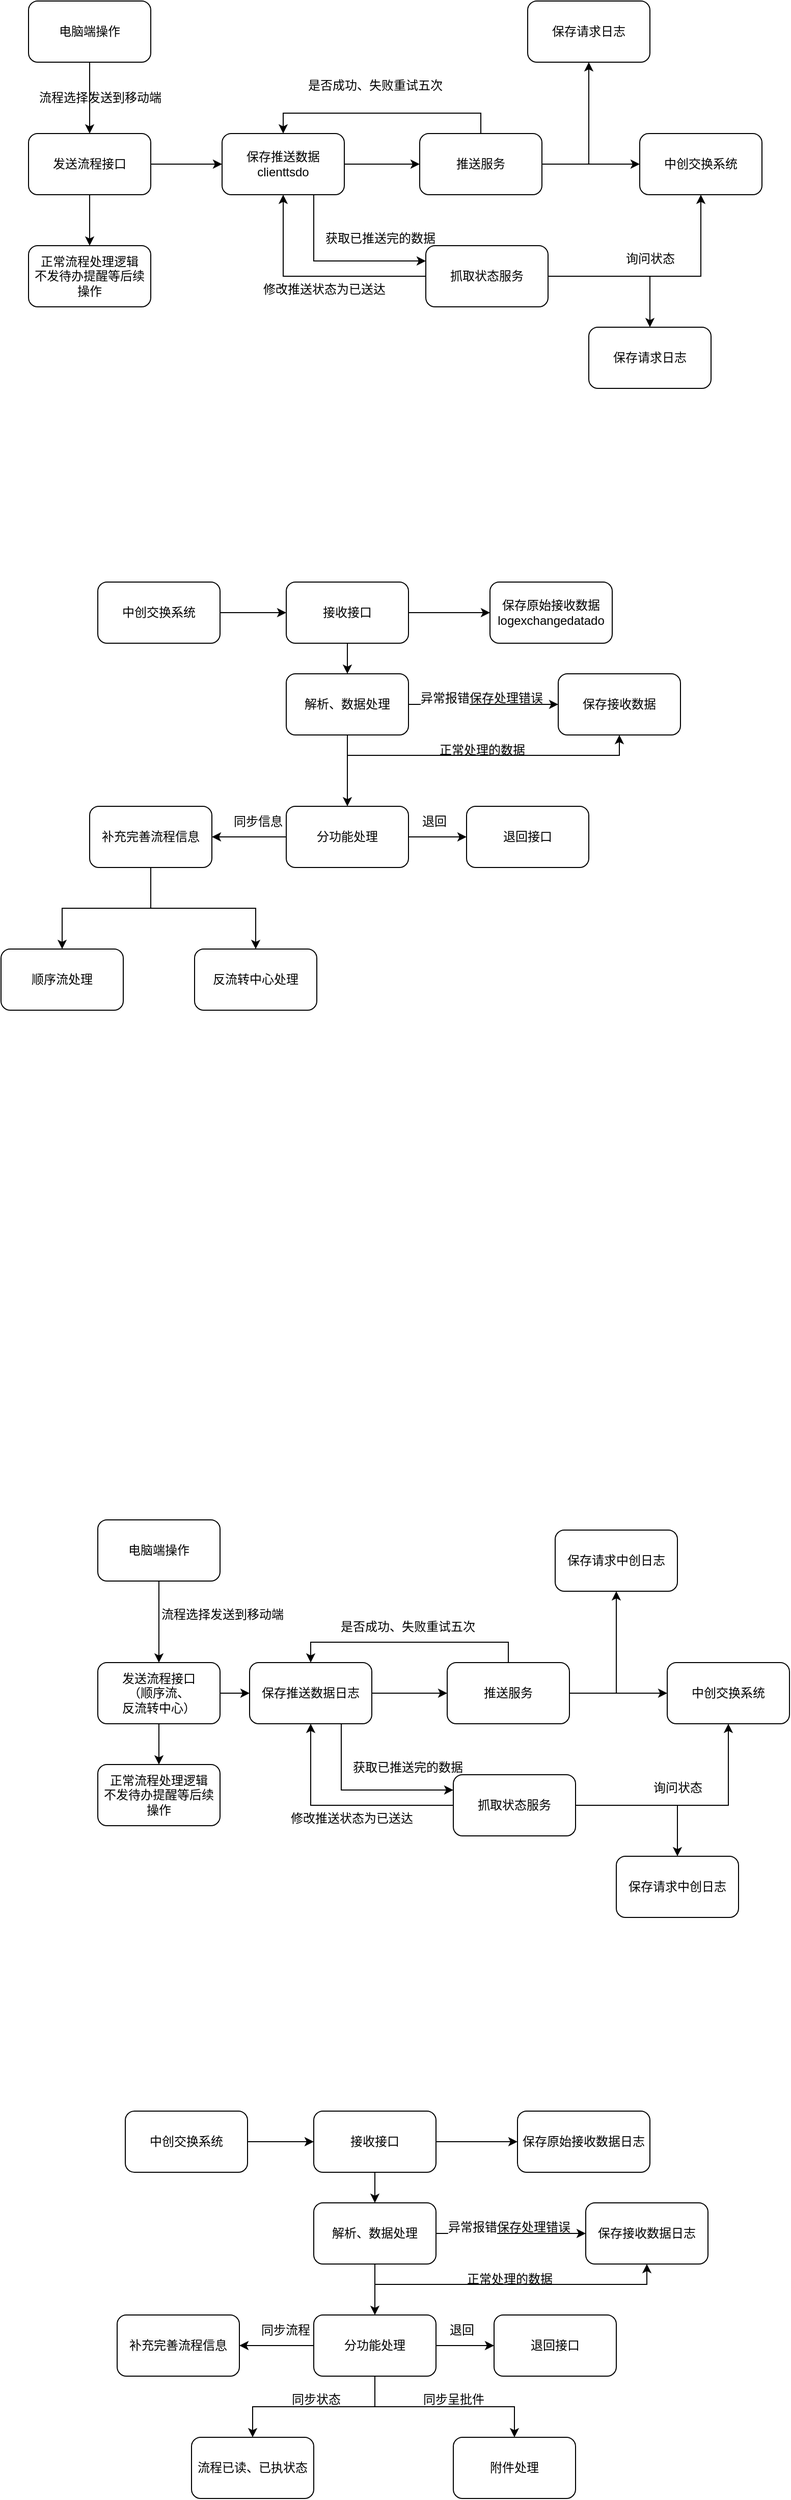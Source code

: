 <mxfile version="23.1.5" type="github">
  <diagram name="第 1 页" id="dwYOAPRFAbXnTIJdFP2D">
    <mxGraphModel dx="1034" dy="1661" grid="1" gridSize="10" guides="1" tooltips="1" connect="1" arrows="1" fold="1" page="1" pageScale="1" pageWidth="827" pageHeight="1169" math="0" shadow="0">
      <root>
        <mxCell id="0" />
        <mxCell id="1" parent="0" />
        <mxCell id="w_-Rmg408Bc-ehyTXncQ-9" style="edgeStyle=orthogonalEdgeStyle;rounded=0;orthogonalLoop=1;jettySize=auto;html=1;exitX=1;exitY=0.5;exitDx=0;exitDy=0;entryX=0;entryY=0.5;entryDx=0;entryDy=0;" edge="1" parent="1" source="w_-Rmg408Bc-ehyTXncQ-1" target="w_-Rmg408Bc-ehyTXncQ-5">
          <mxGeometry relative="1" as="geometry" />
        </mxCell>
        <mxCell id="w_-Rmg408Bc-ehyTXncQ-12" style="edgeStyle=orthogonalEdgeStyle;rounded=0;orthogonalLoop=1;jettySize=auto;html=1;exitX=0.5;exitY=1;exitDx=0;exitDy=0;entryX=0.5;entryY=0;entryDx=0;entryDy=0;" edge="1" parent="1" source="w_-Rmg408Bc-ehyTXncQ-1" target="w_-Rmg408Bc-ehyTXncQ-2">
          <mxGeometry relative="1" as="geometry" />
        </mxCell>
        <mxCell id="w_-Rmg408Bc-ehyTXncQ-1" value="发送流程接口" style="rounded=1;whiteSpace=wrap;html=1;" vertex="1" parent="1">
          <mxGeometry x="30" y="80" width="120" height="60" as="geometry" />
        </mxCell>
        <mxCell id="w_-Rmg408Bc-ehyTXncQ-2" value="正常流程处理逻辑&lt;br&gt;不发待办提醒等后续操作" style="rounded=1;whiteSpace=wrap;html=1;" vertex="1" parent="1">
          <mxGeometry x="30" y="190" width="120" height="60" as="geometry" />
        </mxCell>
        <mxCell id="w_-Rmg408Bc-ehyTXncQ-10" style="edgeStyle=orthogonalEdgeStyle;rounded=0;orthogonalLoop=1;jettySize=auto;html=1;exitX=0.5;exitY=1;exitDx=0;exitDy=0;entryX=0.5;entryY=0;entryDx=0;entryDy=0;" edge="1" parent="1" source="w_-Rmg408Bc-ehyTXncQ-3" target="w_-Rmg408Bc-ehyTXncQ-1">
          <mxGeometry relative="1" as="geometry" />
        </mxCell>
        <mxCell id="w_-Rmg408Bc-ehyTXncQ-3" value="电脑端操作" style="rounded=1;whiteSpace=wrap;html=1;" vertex="1" parent="1">
          <mxGeometry x="30" y="-50" width="120" height="60" as="geometry" />
        </mxCell>
        <mxCell id="w_-Rmg408Bc-ehyTXncQ-4" value="保存原始接收数据logexchangedatado" style="rounded=1;whiteSpace=wrap;html=1;" vertex="1" parent="1">
          <mxGeometry x="483" y="520" width="120" height="60" as="geometry" />
        </mxCell>
        <mxCell id="w_-Rmg408Bc-ehyTXncQ-26" style="edgeStyle=orthogonalEdgeStyle;rounded=0;orthogonalLoop=1;jettySize=auto;html=1;exitX=1;exitY=0.5;exitDx=0;exitDy=0;entryX=0;entryY=0.5;entryDx=0;entryDy=0;" edge="1" parent="1" source="w_-Rmg408Bc-ehyTXncQ-5" target="w_-Rmg408Bc-ehyTXncQ-6">
          <mxGeometry relative="1" as="geometry" />
        </mxCell>
        <mxCell id="w_-Rmg408Bc-ehyTXncQ-41" style="edgeStyle=orthogonalEdgeStyle;rounded=0;orthogonalLoop=1;jettySize=auto;html=1;exitX=0.75;exitY=1;exitDx=0;exitDy=0;entryX=0;entryY=0.25;entryDx=0;entryDy=0;" edge="1" parent="1" source="w_-Rmg408Bc-ehyTXncQ-5" target="w_-Rmg408Bc-ehyTXncQ-37">
          <mxGeometry relative="1" as="geometry" />
        </mxCell>
        <mxCell id="w_-Rmg408Bc-ehyTXncQ-5" value="保存推送数据&lt;br&gt;clienttsdo" style="rounded=1;whiteSpace=wrap;html=1;" vertex="1" parent="1">
          <mxGeometry x="220" y="80" width="120" height="60" as="geometry" />
        </mxCell>
        <mxCell id="w_-Rmg408Bc-ehyTXncQ-33" style="edgeStyle=orthogonalEdgeStyle;rounded=0;orthogonalLoop=1;jettySize=auto;html=1;exitX=1;exitY=0.5;exitDx=0;exitDy=0;entryX=0;entryY=0.5;entryDx=0;entryDy=0;" edge="1" parent="1" source="w_-Rmg408Bc-ehyTXncQ-6" target="w_-Rmg408Bc-ehyTXncQ-7">
          <mxGeometry relative="1" as="geometry" />
        </mxCell>
        <mxCell id="w_-Rmg408Bc-ehyTXncQ-35" style="edgeStyle=orthogonalEdgeStyle;rounded=0;orthogonalLoop=1;jettySize=auto;html=1;exitX=1;exitY=0.5;exitDx=0;exitDy=0;entryX=0.5;entryY=1;entryDx=0;entryDy=0;" edge="1" parent="1" source="w_-Rmg408Bc-ehyTXncQ-6" target="w_-Rmg408Bc-ehyTXncQ-34">
          <mxGeometry relative="1" as="geometry" />
        </mxCell>
        <mxCell id="w_-Rmg408Bc-ehyTXncQ-44" style="edgeStyle=orthogonalEdgeStyle;rounded=0;orthogonalLoop=1;jettySize=auto;html=1;exitX=0.5;exitY=0;exitDx=0;exitDy=0;entryX=0.5;entryY=0;entryDx=0;entryDy=0;" edge="1" parent="1" source="w_-Rmg408Bc-ehyTXncQ-6" target="w_-Rmg408Bc-ehyTXncQ-5">
          <mxGeometry relative="1" as="geometry" />
        </mxCell>
        <mxCell id="w_-Rmg408Bc-ehyTXncQ-6" value="推送服务" style="rounded=1;whiteSpace=wrap;html=1;" vertex="1" parent="1">
          <mxGeometry x="414" y="80" width="120" height="60" as="geometry" />
        </mxCell>
        <mxCell id="w_-Rmg408Bc-ehyTXncQ-7" value="中创交换系统" style="rounded=1;whiteSpace=wrap;html=1;" vertex="1" parent="1">
          <mxGeometry x="630" y="80" width="120" height="60" as="geometry" />
        </mxCell>
        <mxCell id="w_-Rmg408Bc-ehyTXncQ-13" style="edgeStyle=orthogonalEdgeStyle;rounded=0;orthogonalLoop=1;jettySize=auto;html=1;exitX=1;exitY=0.5;exitDx=0;exitDy=0;entryX=0;entryY=0.5;entryDx=0;entryDy=0;" edge="1" parent="1" source="w_-Rmg408Bc-ehyTXncQ-8" target="w_-Rmg408Bc-ehyTXncQ-4">
          <mxGeometry relative="1" as="geometry" />
        </mxCell>
        <mxCell id="w_-Rmg408Bc-ehyTXncQ-15" style="edgeStyle=orthogonalEdgeStyle;rounded=0;orthogonalLoop=1;jettySize=auto;html=1;exitX=0.5;exitY=1;exitDx=0;exitDy=0;entryX=0.5;entryY=0;entryDx=0;entryDy=0;" edge="1" parent="1" source="w_-Rmg408Bc-ehyTXncQ-8" target="w_-Rmg408Bc-ehyTXncQ-14">
          <mxGeometry relative="1" as="geometry" />
        </mxCell>
        <mxCell id="w_-Rmg408Bc-ehyTXncQ-8" value="接收接口" style="rounded=1;whiteSpace=wrap;html=1;" vertex="1" parent="1">
          <mxGeometry x="283" y="520" width="120" height="60" as="geometry" />
        </mxCell>
        <mxCell id="w_-Rmg408Bc-ehyTXncQ-11" value="流程选择发送到移动端" style="text;html=1;align=center;verticalAlign=middle;resizable=0;points=[];autosize=1;strokeColor=none;fillColor=none;" vertex="1" parent="1">
          <mxGeometry x="30" y="30" width="140" height="30" as="geometry" />
        </mxCell>
        <mxCell id="w_-Rmg408Bc-ehyTXncQ-64" style="edgeStyle=orthogonalEdgeStyle;rounded=0;orthogonalLoop=1;jettySize=auto;html=1;exitX=1;exitY=0.5;exitDx=0;exitDy=0;" edge="1" parent="1" source="w_-Rmg408Bc-ehyTXncQ-14" target="w_-Rmg408Bc-ehyTXncQ-60">
          <mxGeometry relative="1" as="geometry" />
        </mxCell>
        <mxCell id="w_-Rmg408Bc-ehyTXncQ-66" style="edgeStyle=orthogonalEdgeStyle;rounded=0;orthogonalLoop=1;jettySize=auto;html=1;exitX=0.5;exitY=1;exitDx=0;exitDy=0;entryX=0.5;entryY=1;entryDx=0;entryDy=0;" edge="1" parent="1" source="w_-Rmg408Bc-ehyTXncQ-14" target="w_-Rmg408Bc-ehyTXncQ-60">
          <mxGeometry relative="1" as="geometry" />
        </mxCell>
        <mxCell id="w_-Rmg408Bc-ehyTXncQ-69" style="edgeStyle=orthogonalEdgeStyle;rounded=0;orthogonalLoop=1;jettySize=auto;html=1;exitX=0.5;exitY=1;exitDx=0;exitDy=0;" edge="1" parent="1" source="w_-Rmg408Bc-ehyTXncQ-14" target="w_-Rmg408Bc-ehyTXncQ-67">
          <mxGeometry relative="1" as="geometry" />
        </mxCell>
        <mxCell id="w_-Rmg408Bc-ehyTXncQ-14" value="解析、数据处理" style="rounded=1;whiteSpace=wrap;html=1;" vertex="1" parent="1">
          <mxGeometry x="283" y="610" width="120" height="60" as="geometry" />
        </mxCell>
        <mxCell id="w_-Rmg408Bc-ehyTXncQ-18" value="&lt;span style=&quot;color: rgb(0, 0, 0); font-family: Helvetica; font-size: 12px; font-style: normal; font-variant-ligatures: normal; font-variant-caps: normal; font-weight: 400; letter-spacing: normal; orphans: 2; text-align: center; text-indent: 0px; text-transform: none; widows: 2; word-spacing: 0px; -webkit-text-stroke-width: 0px; background-color: rgb(251, 251, 251); text-decoration-thickness: initial; text-decoration-style: initial; text-decoration-color: initial; float: none; display: inline !important;&quot;&gt;异常报错&lt;/span&gt;保存处理错误" style="text;whiteSpace=wrap;html=1;" vertex="1" parent="1">
          <mxGeometry x="413" y="620" width="147" height="40" as="geometry" />
        </mxCell>
        <mxCell id="w_-Rmg408Bc-ehyTXncQ-24" style="edgeStyle=orthogonalEdgeStyle;rounded=0;orthogonalLoop=1;jettySize=auto;html=1;exitX=0.5;exitY=1;exitDx=0;exitDy=0;" edge="1" parent="1" source="w_-Rmg408Bc-ehyTXncQ-20" target="w_-Rmg408Bc-ehyTXncQ-23">
          <mxGeometry relative="1" as="geometry" />
        </mxCell>
        <mxCell id="w_-Rmg408Bc-ehyTXncQ-25" style="edgeStyle=orthogonalEdgeStyle;rounded=0;orthogonalLoop=1;jettySize=auto;html=1;exitX=0.5;exitY=1;exitDx=0;exitDy=0;entryX=0.5;entryY=0;entryDx=0;entryDy=0;" edge="1" parent="1" source="w_-Rmg408Bc-ehyTXncQ-20" target="w_-Rmg408Bc-ehyTXncQ-22">
          <mxGeometry relative="1" as="geometry" />
        </mxCell>
        <mxCell id="w_-Rmg408Bc-ehyTXncQ-20" value="&lt;span style=&quot;color: rgb(0, 0, 0); font-family: Helvetica; font-size: 12px; font-style: normal; font-variant-ligatures: normal; font-variant-caps: normal; font-weight: 400; letter-spacing: normal; orphans: 2; text-align: center; text-indent: 0px; text-transform: none; widows: 2; word-spacing: 0px; -webkit-text-stroke-width: 0px; background-color: rgb(251, 251, 251); text-decoration-thickness: initial; text-decoration-style: initial; text-decoration-color: initial; float: none; display: inline !important;&quot;&gt;补充完善流程信息&lt;/span&gt;" style="rounded=1;whiteSpace=wrap;html=1;" vertex="1" parent="1">
          <mxGeometry x="90" y="740" width="120" height="60" as="geometry" />
        </mxCell>
        <mxCell id="w_-Rmg408Bc-ehyTXncQ-22" value="反流转中心处理" style="rounded=1;whiteSpace=wrap;html=1;" vertex="1" parent="1">
          <mxGeometry x="193" y="880" width="120" height="60" as="geometry" />
        </mxCell>
        <mxCell id="w_-Rmg408Bc-ehyTXncQ-23" value="顺序流处理" style="rounded=1;whiteSpace=wrap;html=1;" vertex="1" parent="1">
          <mxGeometry x="3" y="880" width="120" height="60" as="geometry" />
        </mxCell>
        <mxCell id="w_-Rmg408Bc-ehyTXncQ-34" value="保存请求&lt;span style=&quot;background-color: initial;&quot;&gt;日志&lt;/span&gt;" style="rounded=1;whiteSpace=wrap;html=1;" vertex="1" parent="1">
          <mxGeometry x="520" y="-50" width="120" height="60" as="geometry" />
        </mxCell>
        <mxCell id="w_-Rmg408Bc-ehyTXncQ-38" style="edgeStyle=orthogonalEdgeStyle;rounded=0;orthogonalLoop=1;jettySize=auto;html=1;exitX=1;exitY=0.5;exitDx=0;exitDy=0;entryX=0.5;entryY=1;entryDx=0;entryDy=0;" edge="1" parent="1" source="w_-Rmg408Bc-ehyTXncQ-37" target="w_-Rmg408Bc-ehyTXncQ-7">
          <mxGeometry relative="1" as="geometry" />
        </mxCell>
        <mxCell id="w_-Rmg408Bc-ehyTXncQ-40" style="edgeStyle=orthogonalEdgeStyle;rounded=0;orthogonalLoop=1;jettySize=auto;html=1;exitX=0;exitY=0.5;exitDx=0;exitDy=0;entryX=0.5;entryY=1;entryDx=0;entryDy=0;" edge="1" parent="1" source="w_-Rmg408Bc-ehyTXncQ-37" target="w_-Rmg408Bc-ehyTXncQ-5">
          <mxGeometry relative="1" as="geometry" />
        </mxCell>
        <mxCell id="w_-Rmg408Bc-ehyTXncQ-59" style="edgeStyle=orthogonalEdgeStyle;rounded=0;orthogonalLoop=1;jettySize=auto;html=1;exitX=1;exitY=0.5;exitDx=0;exitDy=0;entryX=0.5;entryY=0;entryDx=0;entryDy=0;" edge="1" parent="1" source="w_-Rmg408Bc-ehyTXncQ-37" target="w_-Rmg408Bc-ehyTXncQ-56">
          <mxGeometry relative="1" as="geometry" />
        </mxCell>
        <mxCell id="w_-Rmg408Bc-ehyTXncQ-37" value="抓取状态服务" style="rounded=1;whiteSpace=wrap;html=1;" vertex="1" parent="1">
          <mxGeometry x="420" y="190" width="120" height="60" as="geometry" />
        </mxCell>
        <mxCell id="w_-Rmg408Bc-ehyTXncQ-39" value="询问状态" style="text;html=1;align=center;verticalAlign=middle;resizable=0;points=[];autosize=1;strokeColor=none;fillColor=none;" vertex="1" parent="1">
          <mxGeometry x="605" y="188" width="70" height="30" as="geometry" />
        </mxCell>
        <mxCell id="w_-Rmg408Bc-ehyTXncQ-42" value="获取已推送完的数据" style="text;html=1;align=center;verticalAlign=middle;resizable=0;points=[];autosize=1;strokeColor=none;fillColor=none;" vertex="1" parent="1">
          <mxGeometry x="310" y="168" width="130" height="30" as="geometry" />
        </mxCell>
        <mxCell id="w_-Rmg408Bc-ehyTXncQ-43" value="修改推送状态为已送达" style="text;html=1;align=center;verticalAlign=middle;resizable=0;points=[];autosize=1;strokeColor=none;fillColor=none;" vertex="1" parent="1">
          <mxGeometry x="250" y="218" width="140" height="30" as="geometry" />
        </mxCell>
        <mxCell id="w_-Rmg408Bc-ehyTXncQ-45" value="是否成功、失败重试五次" style="text;html=1;align=center;verticalAlign=middle;resizable=0;points=[];autosize=1;strokeColor=none;fillColor=none;" vertex="1" parent="1">
          <mxGeometry x="290" y="18" width="160" height="30" as="geometry" />
        </mxCell>
        <mxCell id="w_-Rmg408Bc-ehyTXncQ-55" style="edgeStyle=orthogonalEdgeStyle;rounded=0;orthogonalLoop=1;jettySize=auto;html=1;exitX=1;exitY=0.5;exitDx=0;exitDy=0;entryX=0;entryY=0.5;entryDx=0;entryDy=0;" edge="1" parent="1" source="w_-Rmg408Bc-ehyTXncQ-54" target="w_-Rmg408Bc-ehyTXncQ-8">
          <mxGeometry relative="1" as="geometry" />
        </mxCell>
        <mxCell id="w_-Rmg408Bc-ehyTXncQ-54" value="中创交换系统" style="rounded=1;whiteSpace=wrap;html=1;" vertex="1" parent="1">
          <mxGeometry x="98" y="520" width="120" height="60" as="geometry" />
        </mxCell>
        <mxCell id="w_-Rmg408Bc-ehyTXncQ-56" value="保存请求日志" style="rounded=1;whiteSpace=wrap;html=1;" vertex="1" parent="1">
          <mxGeometry x="580" y="270" width="120" height="60" as="geometry" />
        </mxCell>
        <mxCell id="w_-Rmg408Bc-ehyTXncQ-60" value="保存接收数据" style="rounded=1;whiteSpace=wrap;html=1;" vertex="1" parent="1">
          <mxGeometry x="550" y="610" width="120" height="60" as="geometry" />
        </mxCell>
        <mxCell id="w_-Rmg408Bc-ehyTXncQ-65" value="正常处理的数据" style="text;html=1;align=center;verticalAlign=middle;resizable=0;points=[];autosize=1;strokeColor=none;fillColor=none;" vertex="1" parent="1">
          <mxGeometry x="420" y="670" width="110" height="30" as="geometry" />
        </mxCell>
        <mxCell id="w_-Rmg408Bc-ehyTXncQ-71" style="edgeStyle=orthogonalEdgeStyle;rounded=0;orthogonalLoop=1;jettySize=auto;html=1;exitX=0;exitY=0.5;exitDx=0;exitDy=0;entryX=1;entryY=0.5;entryDx=0;entryDy=0;" edge="1" parent="1" source="w_-Rmg408Bc-ehyTXncQ-67" target="w_-Rmg408Bc-ehyTXncQ-20">
          <mxGeometry relative="1" as="geometry" />
        </mxCell>
        <mxCell id="w_-Rmg408Bc-ehyTXncQ-73" style="edgeStyle=orthogonalEdgeStyle;rounded=0;orthogonalLoop=1;jettySize=auto;html=1;exitX=1;exitY=0.5;exitDx=0;exitDy=0;" edge="1" parent="1" source="w_-Rmg408Bc-ehyTXncQ-67" target="w_-Rmg408Bc-ehyTXncQ-72">
          <mxGeometry relative="1" as="geometry" />
        </mxCell>
        <mxCell id="w_-Rmg408Bc-ehyTXncQ-67" value="分功能处理" style="rounded=1;whiteSpace=wrap;html=1;" vertex="1" parent="1">
          <mxGeometry x="283" y="740" width="120" height="60" as="geometry" />
        </mxCell>
        <mxCell id="w_-Rmg408Bc-ehyTXncQ-70" value="同步信息" style="text;html=1;align=center;verticalAlign=middle;resizable=0;points=[];autosize=1;strokeColor=none;fillColor=none;" vertex="1" parent="1">
          <mxGeometry x="220" y="740" width="70" height="30" as="geometry" />
        </mxCell>
        <mxCell id="w_-Rmg408Bc-ehyTXncQ-72" value="退回接口" style="rounded=1;whiteSpace=wrap;html=1;" vertex="1" parent="1">
          <mxGeometry x="460" y="740" width="120" height="60" as="geometry" />
        </mxCell>
        <mxCell id="w_-Rmg408Bc-ehyTXncQ-74" value="退回" style="text;html=1;align=center;verticalAlign=middle;resizable=0;points=[];autosize=1;strokeColor=none;fillColor=none;" vertex="1" parent="1">
          <mxGeometry x="403" y="740" width="50" height="30" as="geometry" />
        </mxCell>
        <mxCell id="w_-Rmg408Bc-ehyTXncQ-76" style="edgeStyle=orthogonalEdgeStyle;rounded=0;orthogonalLoop=1;jettySize=auto;html=1;exitX=1;exitY=0.5;exitDx=0;exitDy=0;entryX=0;entryY=0.5;entryDx=0;entryDy=0;" edge="1" parent="1" source="w_-Rmg408Bc-ehyTXncQ-78" target="w_-Rmg408Bc-ehyTXncQ-85">
          <mxGeometry relative="1" as="geometry" />
        </mxCell>
        <mxCell id="w_-Rmg408Bc-ehyTXncQ-77" style="edgeStyle=orthogonalEdgeStyle;rounded=0;orthogonalLoop=1;jettySize=auto;html=1;exitX=0.5;exitY=1;exitDx=0;exitDy=0;entryX=0.5;entryY=0;entryDx=0;entryDy=0;" edge="1" parent="1" source="w_-Rmg408Bc-ehyTXncQ-78" target="w_-Rmg408Bc-ehyTXncQ-79">
          <mxGeometry relative="1" as="geometry" />
        </mxCell>
        <mxCell id="w_-Rmg408Bc-ehyTXncQ-78" value="发送流程接口&lt;br&gt;（顺序流、&lt;br&gt;反流转中心）" style="rounded=1;whiteSpace=wrap;html=1;" vertex="1" parent="1">
          <mxGeometry x="98" y="1580" width="120" height="60" as="geometry" />
        </mxCell>
        <mxCell id="w_-Rmg408Bc-ehyTXncQ-79" value="正常流程处理逻辑&lt;br&gt;不发待办提醒等后续操作" style="rounded=1;whiteSpace=wrap;html=1;" vertex="1" parent="1">
          <mxGeometry x="98" y="1680" width="120" height="60" as="geometry" />
        </mxCell>
        <mxCell id="w_-Rmg408Bc-ehyTXncQ-134" style="edgeStyle=orthogonalEdgeStyle;rounded=0;orthogonalLoop=1;jettySize=auto;html=1;exitX=0.5;exitY=1;exitDx=0;exitDy=0;entryX=0.5;entryY=0;entryDx=0;entryDy=0;" edge="1" parent="1" source="w_-Rmg408Bc-ehyTXncQ-81" target="w_-Rmg408Bc-ehyTXncQ-78">
          <mxGeometry relative="1" as="geometry" />
        </mxCell>
        <mxCell id="w_-Rmg408Bc-ehyTXncQ-81" value="电脑端操作" style="rounded=1;whiteSpace=wrap;html=1;" vertex="1" parent="1">
          <mxGeometry x="98" y="1440" width="120" height="60" as="geometry" />
        </mxCell>
        <mxCell id="w_-Rmg408Bc-ehyTXncQ-82" value="保存原始接收数据日志" style="rounded=1;whiteSpace=wrap;html=1;" vertex="1" parent="1">
          <mxGeometry x="510" y="2020" width="130" height="60" as="geometry" />
        </mxCell>
        <mxCell id="w_-Rmg408Bc-ehyTXncQ-83" style="edgeStyle=orthogonalEdgeStyle;rounded=0;orthogonalLoop=1;jettySize=auto;html=1;exitX=1;exitY=0.5;exitDx=0;exitDy=0;entryX=0;entryY=0.5;entryDx=0;entryDy=0;" edge="1" parent="1" source="w_-Rmg408Bc-ehyTXncQ-85" target="w_-Rmg408Bc-ehyTXncQ-89">
          <mxGeometry relative="1" as="geometry" />
        </mxCell>
        <mxCell id="w_-Rmg408Bc-ehyTXncQ-84" style="edgeStyle=orthogonalEdgeStyle;rounded=0;orthogonalLoop=1;jettySize=auto;html=1;exitX=0.75;exitY=1;exitDx=0;exitDy=0;entryX=0;entryY=0.25;entryDx=0;entryDy=0;" edge="1" parent="1" source="w_-Rmg408Bc-ehyTXncQ-85" target="w_-Rmg408Bc-ehyTXncQ-109">
          <mxGeometry relative="1" as="geometry" />
        </mxCell>
        <mxCell id="w_-Rmg408Bc-ehyTXncQ-85" value="保存推送数据日志" style="rounded=1;whiteSpace=wrap;html=1;" vertex="1" parent="1">
          <mxGeometry x="247" y="1580" width="120" height="60" as="geometry" />
        </mxCell>
        <mxCell id="w_-Rmg408Bc-ehyTXncQ-86" style="edgeStyle=orthogonalEdgeStyle;rounded=0;orthogonalLoop=1;jettySize=auto;html=1;exitX=1;exitY=0.5;exitDx=0;exitDy=0;entryX=0;entryY=0.5;entryDx=0;entryDy=0;" edge="1" parent="1" source="w_-Rmg408Bc-ehyTXncQ-89" target="w_-Rmg408Bc-ehyTXncQ-90">
          <mxGeometry relative="1" as="geometry" />
        </mxCell>
        <mxCell id="w_-Rmg408Bc-ehyTXncQ-87" style="edgeStyle=orthogonalEdgeStyle;rounded=0;orthogonalLoop=1;jettySize=auto;html=1;exitX=1;exitY=0.5;exitDx=0;exitDy=0;entryX=0.5;entryY=1;entryDx=0;entryDy=0;" edge="1" parent="1" source="w_-Rmg408Bc-ehyTXncQ-89" target="w_-Rmg408Bc-ehyTXncQ-105">
          <mxGeometry relative="1" as="geometry" />
        </mxCell>
        <mxCell id="w_-Rmg408Bc-ehyTXncQ-88" style="edgeStyle=orthogonalEdgeStyle;rounded=0;orthogonalLoop=1;jettySize=auto;html=1;exitX=0.5;exitY=0;exitDx=0;exitDy=0;entryX=0.5;entryY=0;entryDx=0;entryDy=0;" edge="1" parent="1" source="w_-Rmg408Bc-ehyTXncQ-89" target="w_-Rmg408Bc-ehyTXncQ-85">
          <mxGeometry relative="1" as="geometry" />
        </mxCell>
        <mxCell id="w_-Rmg408Bc-ehyTXncQ-89" value="推送服务" style="rounded=1;whiteSpace=wrap;html=1;" vertex="1" parent="1">
          <mxGeometry x="441" y="1580" width="120" height="60" as="geometry" />
        </mxCell>
        <mxCell id="w_-Rmg408Bc-ehyTXncQ-90" value="中创交换系统" style="rounded=1;whiteSpace=wrap;html=1;" vertex="1" parent="1">
          <mxGeometry x="657" y="1580" width="120" height="60" as="geometry" />
        </mxCell>
        <mxCell id="w_-Rmg408Bc-ehyTXncQ-91" style="edgeStyle=orthogonalEdgeStyle;rounded=0;orthogonalLoop=1;jettySize=auto;html=1;exitX=1;exitY=0.5;exitDx=0;exitDy=0;entryX=0;entryY=0.5;entryDx=0;entryDy=0;" edge="1" parent="1" source="w_-Rmg408Bc-ehyTXncQ-93" target="w_-Rmg408Bc-ehyTXncQ-82">
          <mxGeometry relative="1" as="geometry" />
        </mxCell>
        <mxCell id="w_-Rmg408Bc-ehyTXncQ-92" style="edgeStyle=orthogonalEdgeStyle;rounded=0;orthogonalLoop=1;jettySize=auto;html=1;exitX=0.5;exitY=1;exitDx=0;exitDy=0;entryX=0.5;entryY=0;entryDx=0;entryDy=0;" edge="1" parent="1" source="w_-Rmg408Bc-ehyTXncQ-93" target="w_-Rmg408Bc-ehyTXncQ-98">
          <mxGeometry relative="1" as="geometry" />
        </mxCell>
        <mxCell id="w_-Rmg408Bc-ehyTXncQ-93" value="接收接口" style="rounded=1;whiteSpace=wrap;html=1;" vertex="1" parent="1">
          <mxGeometry x="310" y="2020" width="120" height="60" as="geometry" />
        </mxCell>
        <mxCell id="w_-Rmg408Bc-ehyTXncQ-94" value="流程选择发送到移动端" style="text;html=1;align=center;verticalAlign=middle;resizable=0;points=[];autosize=1;strokeColor=none;fillColor=none;" vertex="1" parent="1">
          <mxGeometry x="150" y="1518" width="140" height="30" as="geometry" />
        </mxCell>
        <mxCell id="w_-Rmg408Bc-ehyTXncQ-95" style="edgeStyle=orthogonalEdgeStyle;rounded=0;orthogonalLoop=1;jettySize=auto;html=1;exitX=1;exitY=0.5;exitDx=0;exitDy=0;" edge="1" parent="1" source="w_-Rmg408Bc-ehyTXncQ-98" target="w_-Rmg408Bc-ehyTXncQ-117">
          <mxGeometry relative="1" as="geometry" />
        </mxCell>
        <mxCell id="w_-Rmg408Bc-ehyTXncQ-96" style="edgeStyle=orthogonalEdgeStyle;rounded=0;orthogonalLoop=1;jettySize=auto;html=1;exitX=0.5;exitY=1;exitDx=0;exitDy=0;entryX=0.5;entryY=1;entryDx=0;entryDy=0;" edge="1" parent="1" source="w_-Rmg408Bc-ehyTXncQ-98" target="w_-Rmg408Bc-ehyTXncQ-117">
          <mxGeometry relative="1" as="geometry" />
        </mxCell>
        <mxCell id="w_-Rmg408Bc-ehyTXncQ-97" style="edgeStyle=orthogonalEdgeStyle;rounded=0;orthogonalLoop=1;jettySize=auto;html=1;exitX=0.5;exitY=1;exitDx=0;exitDy=0;" edge="1" parent="1" source="w_-Rmg408Bc-ehyTXncQ-98" target="w_-Rmg408Bc-ehyTXncQ-121">
          <mxGeometry relative="1" as="geometry" />
        </mxCell>
        <mxCell id="w_-Rmg408Bc-ehyTXncQ-98" value="解析、数据处理" style="rounded=1;whiteSpace=wrap;html=1;" vertex="1" parent="1">
          <mxGeometry x="310" y="2110" width="120" height="60" as="geometry" />
        </mxCell>
        <mxCell id="w_-Rmg408Bc-ehyTXncQ-99" value="&lt;span style=&quot;color: rgb(0, 0, 0); font-family: Helvetica; font-size: 12px; font-style: normal; font-variant-ligatures: normal; font-variant-caps: normal; font-weight: 400; letter-spacing: normal; orphans: 2; text-align: center; text-indent: 0px; text-transform: none; widows: 2; word-spacing: 0px; -webkit-text-stroke-width: 0px; background-color: rgb(251, 251, 251); text-decoration-thickness: initial; text-decoration-style: initial; text-decoration-color: initial; float: none; display: inline !important;&quot;&gt;异常报错&lt;/span&gt;保存处理错误" style="text;whiteSpace=wrap;html=1;" vertex="1" parent="1">
          <mxGeometry x="440" y="2120" width="147" height="40" as="geometry" />
        </mxCell>
        <mxCell id="w_-Rmg408Bc-ehyTXncQ-102" value="&lt;span style=&quot;color: rgb(0, 0, 0); font-family: Helvetica; font-size: 12px; font-style: normal; font-variant-ligatures: normal; font-variant-caps: normal; font-weight: 400; letter-spacing: normal; orphans: 2; text-align: center; text-indent: 0px; text-transform: none; widows: 2; word-spacing: 0px; -webkit-text-stroke-width: 0px; background-color: rgb(251, 251, 251); text-decoration-thickness: initial; text-decoration-style: initial; text-decoration-color: initial; float: none; display: inline !important;&quot;&gt;补充完善流程信息&lt;/span&gt;" style="rounded=1;whiteSpace=wrap;html=1;" vertex="1" parent="1">
          <mxGeometry x="117" y="2220" width="120" height="60" as="geometry" />
        </mxCell>
        <mxCell id="w_-Rmg408Bc-ehyTXncQ-105" value="保存请求中创&lt;span style=&quot;background-color: initial;&quot;&gt;日志&lt;/span&gt;" style="rounded=1;whiteSpace=wrap;html=1;" vertex="1" parent="1">
          <mxGeometry x="547" y="1450" width="120" height="60" as="geometry" />
        </mxCell>
        <mxCell id="w_-Rmg408Bc-ehyTXncQ-106" style="edgeStyle=orthogonalEdgeStyle;rounded=0;orthogonalLoop=1;jettySize=auto;html=1;exitX=1;exitY=0.5;exitDx=0;exitDy=0;entryX=0.5;entryY=1;entryDx=0;entryDy=0;" edge="1" parent="1" source="w_-Rmg408Bc-ehyTXncQ-109" target="w_-Rmg408Bc-ehyTXncQ-90">
          <mxGeometry relative="1" as="geometry" />
        </mxCell>
        <mxCell id="w_-Rmg408Bc-ehyTXncQ-107" style="edgeStyle=orthogonalEdgeStyle;rounded=0;orthogonalLoop=1;jettySize=auto;html=1;exitX=0;exitY=0.5;exitDx=0;exitDy=0;entryX=0.5;entryY=1;entryDx=0;entryDy=0;" edge="1" parent="1" source="w_-Rmg408Bc-ehyTXncQ-109" target="w_-Rmg408Bc-ehyTXncQ-85">
          <mxGeometry relative="1" as="geometry" />
        </mxCell>
        <mxCell id="w_-Rmg408Bc-ehyTXncQ-108" style="edgeStyle=orthogonalEdgeStyle;rounded=0;orthogonalLoop=1;jettySize=auto;html=1;exitX=1;exitY=0.5;exitDx=0;exitDy=0;entryX=0.5;entryY=0;entryDx=0;entryDy=0;" edge="1" parent="1" source="w_-Rmg408Bc-ehyTXncQ-109" target="w_-Rmg408Bc-ehyTXncQ-116">
          <mxGeometry relative="1" as="geometry" />
        </mxCell>
        <mxCell id="w_-Rmg408Bc-ehyTXncQ-109" value="抓取状态服务" style="rounded=1;whiteSpace=wrap;html=1;" vertex="1" parent="1">
          <mxGeometry x="447" y="1690" width="120" height="60" as="geometry" />
        </mxCell>
        <mxCell id="w_-Rmg408Bc-ehyTXncQ-110" value="询问状态" style="text;html=1;align=center;verticalAlign=middle;resizable=0;points=[];autosize=1;strokeColor=none;fillColor=none;" vertex="1" parent="1">
          <mxGeometry x="632" y="1688" width="70" height="30" as="geometry" />
        </mxCell>
        <mxCell id="w_-Rmg408Bc-ehyTXncQ-111" value="获取已推送完的数据" style="text;html=1;align=center;verticalAlign=middle;resizable=0;points=[];autosize=1;strokeColor=none;fillColor=none;" vertex="1" parent="1">
          <mxGeometry x="337" y="1668" width="130" height="30" as="geometry" />
        </mxCell>
        <mxCell id="w_-Rmg408Bc-ehyTXncQ-112" value="修改推送状态为已送达" style="text;html=1;align=center;verticalAlign=middle;resizable=0;points=[];autosize=1;strokeColor=none;fillColor=none;" vertex="1" parent="1">
          <mxGeometry x="277" y="1718" width="140" height="30" as="geometry" />
        </mxCell>
        <mxCell id="w_-Rmg408Bc-ehyTXncQ-113" value="是否成功、失败重试五次" style="text;html=1;align=center;verticalAlign=middle;resizable=0;points=[];autosize=1;strokeColor=none;fillColor=none;" vertex="1" parent="1">
          <mxGeometry x="322" y="1530" width="160" height="30" as="geometry" />
        </mxCell>
        <mxCell id="w_-Rmg408Bc-ehyTXncQ-114" style="edgeStyle=orthogonalEdgeStyle;rounded=0;orthogonalLoop=1;jettySize=auto;html=1;exitX=1;exitY=0.5;exitDx=0;exitDy=0;entryX=0;entryY=0.5;entryDx=0;entryDy=0;" edge="1" parent="1" source="w_-Rmg408Bc-ehyTXncQ-115" target="w_-Rmg408Bc-ehyTXncQ-93">
          <mxGeometry relative="1" as="geometry" />
        </mxCell>
        <mxCell id="w_-Rmg408Bc-ehyTXncQ-115" value="中创交换系统" style="rounded=1;whiteSpace=wrap;html=1;" vertex="1" parent="1">
          <mxGeometry x="125" y="2020" width="120" height="60" as="geometry" />
        </mxCell>
        <mxCell id="w_-Rmg408Bc-ehyTXncQ-116" value="保存请求中创日志" style="rounded=1;whiteSpace=wrap;html=1;" vertex="1" parent="1">
          <mxGeometry x="607" y="1770" width="120" height="60" as="geometry" />
        </mxCell>
        <mxCell id="w_-Rmg408Bc-ehyTXncQ-117" value="保存接收数据日志" style="rounded=1;whiteSpace=wrap;html=1;" vertex="1" parent="1">
          <mxGeometry x="577" y="2110" width="120" height="60" as="geometry" />
        </mxCell>
        <mxCell id="w_-Rmg408Bc-ehyTXncQ-118" value="正常处理的数据" style="text;html=1;align=center;verticalAlign=middle;resizable=0;points=[];autosize=1;strokeColor=none;fillColor=none;" vertex="1" parent="1">
          <mxGeometry x="447" y="2170" width="110" height="30" as="geometry" />
        </mxCell>
        <mxCell id="w_-Rmg408Bc-ehyTXncQ-119" style="edgeStyle=orthogonalEdgeStyle;rounded=0;orthogonalLoop=1;jettySize=auto;html=1;exitX=0;exitY=0.5;exitDx=0;exitDy=0;entryX=1;entryY=0.5;entryDx=0;entryDy=0;" edge="1" parent="1" source="w_-Rmg408Bc-ehyTXncQ-121" target="w_-Rmg408Bc-ehyTXncQ-102">
          <mxGeometry relative="1" as="geometry" />
        </mxCell>
        <mxCell id="w_-Rmg408Bc-ehyTXncQ-120" style="edgeStyle=orthogonalEdgeStyle;rounded=0;orthogonalLoop=1;jettySize=auto;html=1;exitX=1;exitY=0.5;exitDx=0;exitDy=0;" edge="1" parent="1" source="w_-Rmg408Bc-ehyTXncQ-121" target="w_-Rmg408Bc-ehyTXncQ-123">
          <mxGeometry relative="1" as="geometry" />
        </mxCell>
        <mxCell id="w_-Rmg408Bc-ehyTXncQ-126" style="edgeStyle=orthogonalEdgeStyle;rounded=0;orthogonalLoop=1;jettySize=auto;html=1;exitX=0.5;exitY=1;exitDx=0;exitDy=0;entryX=0.5;entryY=0;entryDx=0;entryDy=0;" edge="1" parent="1" source="w_-Rmg408Bc-ehyTXncQ-121" target="w_-Rmg408Bc-ehyTXncQ-125">
          <mxGeometry relative="1" as="geometry" />
        </mxCell>
        <mxCell id="w_-Rmg408Bc-ehyTXncQ-131" style="edgeStyle=orthogonalEdgeStyle;rounded=0;orthogonalLoop=1;jettySize=auto;html=1;exitX=0.5;exitY=1;exitDx=0;exitDy=0;entryX=0.5;entryY=0;entryDx=0;entryDy=0;" edge="1" parent="1" source="w_-Rmg408Bc-ehyTXncQ-121" target="w_-Rmg408Bc-ehyTXncQ-130">
          <mxGeometry relative="1" as="geometry" />
        </mxCell>
        <mxCell id="w_-Rmg408Bc-ehyTXncQ-121" value="分功能处理" style="rounded=1;whiteSpace=wrap;html=1;" vertex="1" parent="1">
          <mxGeometry x="310" y="2220" width="120" height="60" as="geometry" />
        </mxCell>
        <mxCell id="w_-Rmg408Bc-ehyTXncQ-122" value="同步流程" style="text;html=1;align=center;verticalAlign=middle;resizable=0;points=[];autosize=1;strokeColor=none;fillColor=none;" vertex="1" parent="1">
          <mxGeometry x="247" y="2220" width="70" height="30" as="geometry" />
        </mxCell>
        <mxCell id="w_-Rmg408Bc-ehyTXncQ-123" value="退回接口" style="rounded=1;whiteSpace=wrap;html=1;" vertex="1" parent="1">
          <mxGeometry x="487" y="2220" width="120" height="60" as="geometry" />
        </mxCell>
        <mxCell id="w_-Rmg408Bc-ehyTXncQ-124" value="退回" style="text;html=1;align=center;verticalAlign=middle;resizable=0;points=[];autosize=1;strokeColor=none;fillColor=none;" vertex="1" parent="1">
          <mxGeometry x="430" y="2220" width="50" height="30" as="geometry" />
        </mxCell>
        <mxCell id="w_-Rmg408Bc-ehyTXncQ-125" value="附件处理" style="rounded=1;whiteSpace=wrap;html=1;" vertex="1" parent="1">
          <mxGeometry x="447" y="2340" width="120" height="60" as="geometry" />
        </mxCell>
        <mxCell id="w_-Rmg408Bc-ehyTXncQ-128" value="同步呈批件" style="text;html=1;align=center;verticalAlign=middle;resizable=0;points=[];autosize=1;strokeColor=none;fillColor=none;" vertex="1" parent="1">
          <mxGeometry x="407" y="2288" width="80" height="30" as="geometry" />
        </mxCell>
        <mxCell id="w_-Rmg408Bc-ehyTXncQ-130" value="流程已读、已执状态" style="rounded=1;whiteSpace=wrap;html=1;" vertex="1" parent="1">
          <mxGeometry x="190" y="2340" width="120" height="60" as="geometry" />
        </mxCell>
        <mxCell id="w_-Rmg408Bc-ehyTXncQ-132" value="同步状态" style="text;html=1;align=center;verticalAlign=middle;resizable=0;points=[];autosize=1;strokeColor=none;fillColor=none;" vertex="1" parent="1">
          <mxGeometry x="277" y="2288" width="70" height="30" as="geometry" />
        </mxCell>
      </root>
    </mxGraphModel>
  </diagram>
</mxfile>

